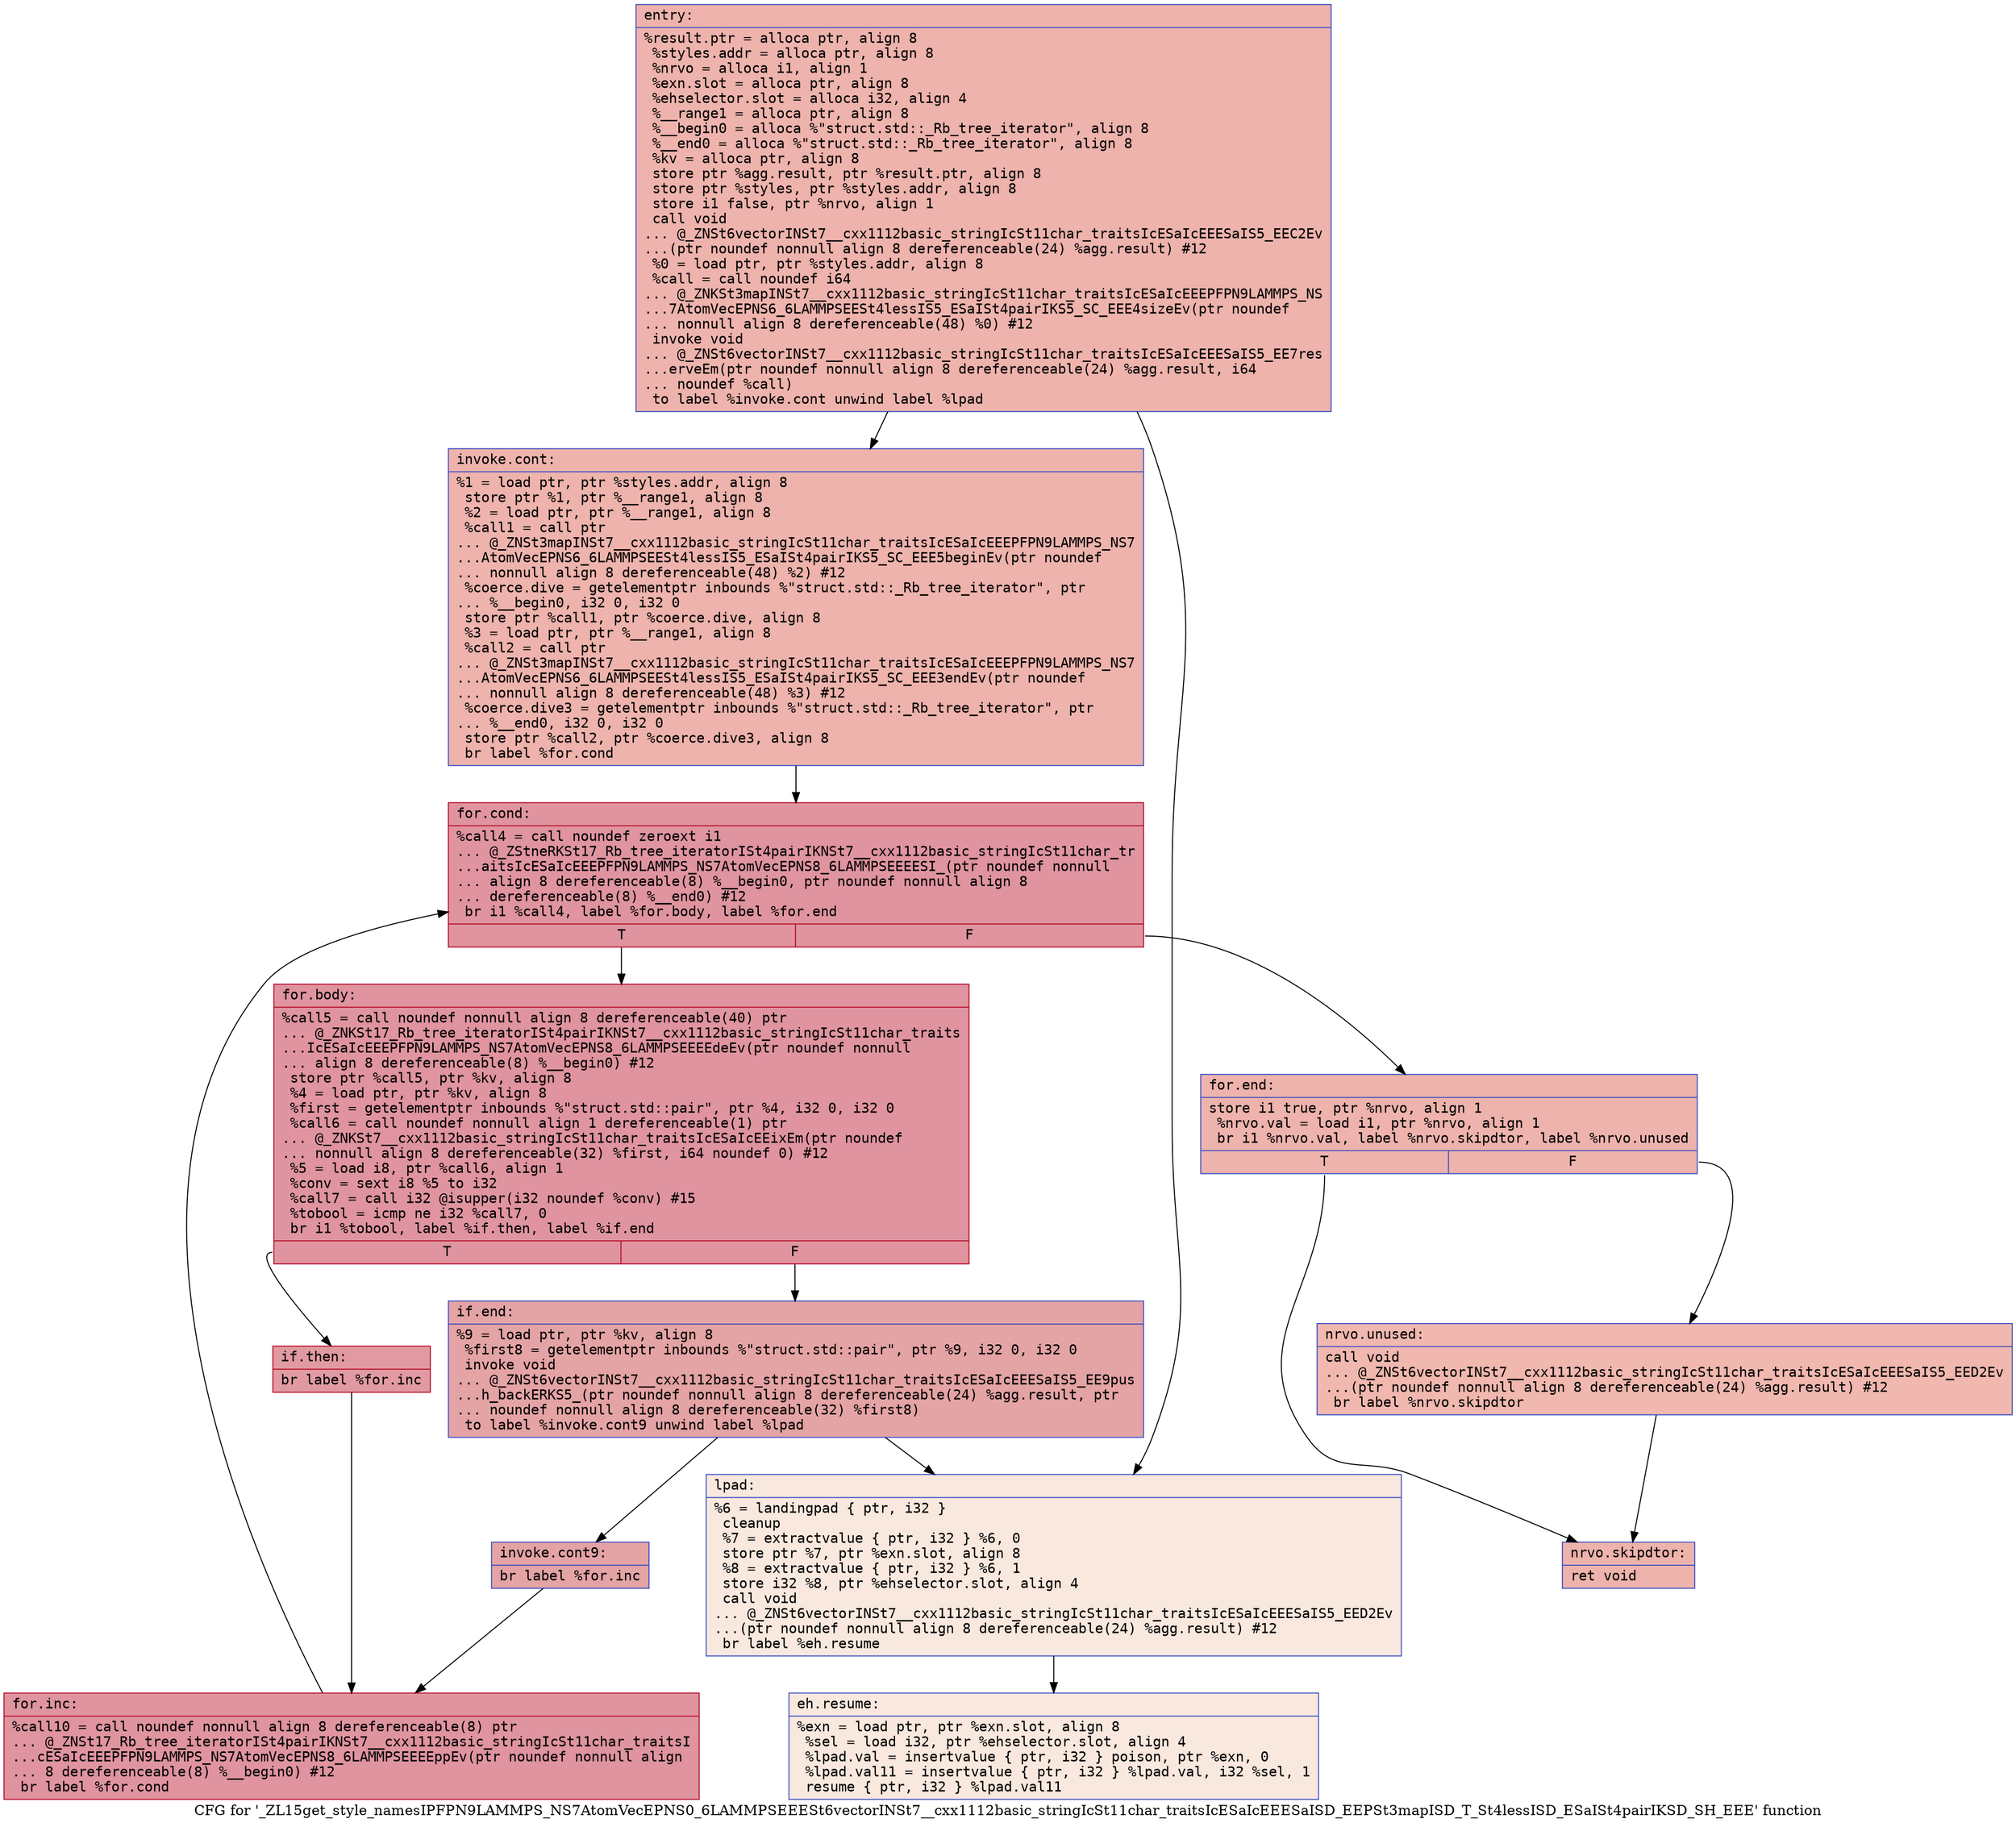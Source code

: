digraph "CFG for '_ZL15get_style_namesIPFPN9LAMMPS_NS7AtomVecEPNS0_6LAMMPSEEESt6vectorINSt7__cxx1112basic_stringIcSt11char_traitsIcESaIcEEESaISD_EEPSt3mapISD_T_St4lessISD_ESaISt4pairIKSD_SH_EEE' function" {
	label="CFG for '_ZL15get_style_namesIPFPN9LAMMPS_NS7AtomVecEPNS0_6LAMMPSEEESt6vectorINSt7__cxx1112basic_stringIcSt11char_traitsIcESaIcEEESaISD_EEPSt3mapISD_T_St4lessISD_ESaISt4pairIKSD_SH_EEE' function";

	Node0x562846817020 [shape=record,color="#3d50c3ff", style=filled, fillcolor="#d6524470" fontname="Courier",label="{entry:\l|  %result.ptr = alloca ptr, align 8\l  %styles.addr = alloca ptr, align 8\l  %nrvo = alloca i1, align 1\l  %exn.slot = alloca ptr, align 8\l  %ehselector.slot = alloca i32, align 4\l  %__range1 = alloca ptr, align 8\l  %__begin0 = alloca %\"struct.std::_Rb_tree_iterator\", align 8\l  %__end0 = alloca %\"struct.std::_Rb_tree_iterator\", align 8\l  %kv = alloca ptr, align 8\l  store ptr %agg.result, ptr %result.ptr, align 8\l  store ptr %styles, ptr %styles.addr, align 8\l  store i1 false, ptr %nrvo, align 1\l  call void\l... @_ZNSt6vectorINSt7__cxx1112basic_stringIcSt11char_traitsIcESaIcEEESaIS5_EEC2Ev\l...(ptr noundef nonnull align 8 dereferenceable(24) %agg.result) #12\l  %0 = load ptr, ptr %styles.addr, align 8\l  %call = call noundef i64\l... @_ZNKSt3mapINSt7__cxx1112basic_stringIcSt11char_traitsIcESaIcEEEPFPN9LAMMPS_NS\l...7AtomVecEPNS6_6LAMMPSEESt4lessIS5_ESaISt4pairIKS5_SC_EEE4sizeEv(ptr noundef\l... nonnull align 8 dereferenceable(48) %0) #12\l  invoke void\l... @_ZNSt6vectorINSt7__cxx1112basic_stringIcSt11char_traitsIcESaIcEEESaIS5_EE7res\l...erveEm(ptr noundef nonnull align 8 dereferenceable(24) %agg.result, i64\l... noundef %call)\l          to label %invoke.cont unwind label %lpad\l}"];
	Node0x562846817020 -> Node0x56284681a750[tooltip="entry -> invoke.cont\nProbability 100.00%" ];
	Node0x562846817020 -> Node0x56284681a830[tooltip="entry -> lpad\nProbability 0.00%" ];
	Node0x56284681a750 [shape=record,color="#3d50c3ff", style=filled, fillcolor="#d6524470" fontname="Courier",label="{invoke.cont:\l|  %1 = load ptr, ptr %styles.addr, align 8\l  store ptr %1, ptr %__range1, align 8\l  %2 = load ptr, ptr %__range1, align 8\l  %call1 = call ptr\l... @_ZNSt3mapINSt7__cxx1112basic_stringIcSt11char_traitsIcESaIcEEEPFPN9LAMMPS_NS7\l...AtomVecEPNS6_6LAMMPSEESt4lessIS5_ESaISt4pairIKS5_SC_EEE5beginEv(ptr noundef\l... nonnull align 8 dereferenceable(48) %2) #12\l  %coerce.dive = getelementptr inbounds %\"struct.std::_Rb_tree_iterator\", ptr\l... %__begin0, i32 0, i32 0\l  store ptr %call1, ptr %coerce.dive, align 8\l  %3 = load ptr, ptr %__range1, align 8\l  %call2 = call ptr\l... @_ZNSt3mapINSt7__cxx1112basic_stringIcSt11char_traitsIcESaIcEEEPFPN9LAMMPS_NS7\l...AtomVecEPNS6_6LAMMPSEESt4lessIS5_ESaISt4pairIKS5_SC_EEE3endEv(ptr noundef\l... nonnull align 8 dereferenceable(48) %3) #12\l  %coerce.dive3 = getelementptr inbounds %\"struct.std::_Rb_tree_iterator\", ptr\l... %__end0, i32 0, i32 0\l  store ptr %call2, ptr %coerce.dive3, align 8\l  br label %for.cond\l}"];
	Node0x56284681a750 -> Node0x56284681b110[tooltip="invoke.cont -> for.cond\nProbability 100.00%" ];
	Node0x56284681b110 [shape=record,color="#b70d28ff", style=filled, fillcolor="#b70d2870" fontname="Courier",label="{for.cond:\l|  %call4 = call noundef zeroext i1\l... @_ZStneRKSt17_Rb_tree_iteratorISt4pairIKNSt7__cxx1112basic_stringIcSt11char_tr\l...aitsIcESaIcEEEPFPN9LAMMPS_NS7AtomVecEPNS8_6LAMMPSEEEESI_(ptr noundef nonnull\l... align 8 dereferenceable(8) %__begin0, ptr noundef nonnull align 8\l... dereferenceable(8) %__end0) #12\l  br i1 %call4, label %for.body, label %for.end\l|{<s0>T|<s1>F}}"];
	Node0x56284681b110:s0 -> Node0x56284681b490[tooltip="for.cond -> for.body\nProbability 96.88%" ];
	Node0x56284681b110:s1 -> Node0x56284681b510[tooltip="for.cond -> for.end\nProbability 3.12%" ];
	Node0x56284681b490 [shape=record,color="#b70d28ff", style=filled, fillcolor="#b70d2870" fontname="Courier",label="{for.body:\l|  %call5 = call noundef nonnull align 8 dereferenceable(40) ptr\l... @_ZNKSt17_Rb_tree_iteratorISt4pairIKNSt7__cxx1112basic_stringIcSt11char_traits\l...IcESaIcEEEPFPN9LAMMPS_NS7AtomVecEPNS8_6LAMMPSEEEEdeEv(ptr noundef nonnull\l... align 8 dereferenceable(8) %__begin0) #12\l  store ptr %call5, ptr %kv, align 8\l  %4 = load ptr, ptr %kv, align 8\l  %first = getelementptr inbounds %\"struct.std::pair\", ptr %4, i32 0, i32 0\l  %call6 = call noundef nonnull align 1 dereferenceable(1) ptr\l... @_ZNKSt7__cxx1112basic_stringIcSt11char_traitsIcESaIcEEixEm(ptr noundef\l... nonnull align 8 dereferenceable(32) %first, i64 noundef 0) #12\l  %5 = load i8, ptr %call6, align 1\l  %conv = sext i8 %5 to i32\l  %call7 = call i32 @isupper(i32 noundef %conv) #15\l  %tobool = icmp ne i32 %call7, 0\l  br i1 %tobool, label %if.then, label %if.end\l|{<s0>T|<s1>F}}"];
	Node0x56284681b490:s0 -> Node0x56284681bf50[tooltip="for.body -> if.then\nProbability 62.50%" ];
	Node0x56284681b490:s1 -> Node0x56284681c020[tooltip="for.body -> if.end\nProbability 37.50%" ];
	Node0x56284681bf50 [shape=record,color="#b70d28ff", style=filled, fillcolor="#bb1b2c70" fontname="Courier",label="{if.then:\l|  br label %for.inc\l}"];
	Node0x56284681bf50 -> Node0x56284681c1a0[tooltip="if.then -> for.inc\nProbability 100.00%" ];
	Node0x56284681a830 [shape=record,color="#3d50c3ff", style=filled, fillcolor="#f2cab570" fontname="Courier",label="{lpad:\l|  %6 = landingpad \{ ptr, i32 \}\l          cleanup\l  %7 = extractvalue \{ ptr, i32 \} %6, 0\l  store ptr %7, ptr %exn.slot, align 8\l  %8 = extractvalue \{ ptr, i32 \} %6, 1\l  store i32 %8, ptr %ehselector.slot, align 4\l  call void\l... @_ZNSt6vectorINSt7__cxx1112basic_stringIcSt11char_traitsIcESaIcEEESaIS5_EED2Ev\l...(ptr noundef nonnull align 8 dereferenceable(24) %agg.result) #12\l  br label %eh.resume\l}"];
	Node0x56284681a830 -> Node0x56284681c800[tooltip="lpad -> eh.resume\nProbability 100.00%" ];
	Node0x56284681c020 [shape=record,color="#3d50c3ff", style=filled, fillcolor="#c32e3170" fontname="Courier",label="{if.end:\l|  %9 = load ptr, ptr %kv, align 8\l  %first8 = getelementptr inbounds %\"struct.std::pair\", ptr %9, i32 0, i32 0\l  invoke void\l... @_ZNSt6vectorINSt7__cxx1112basic_stringIcSt11char_traitsIcESaIcEEESaIS5_EE9pus\l...h_backERKS5_(ptr noundef nonnull align 8 dereferenceable(24) %agg.result, ptr\l... noundef nonnull align 8 dereferenceable(32) %first8)\l          to label %invoke.cont9 unwind label %lpad\l}"];
	Node0x56284681c020 -> Node0x56284681ca70[tooltip="if.end -> invoke.cont9\nProbability 100.00%" ];
	Node0x56284681c020 -> Node0x56284681a830[tooltip="if.end -> lpad\nProbability 0.00%" ];
	Node0x56284681ca70 [shape=record,color="#3d50c3ff", style=filled, fillcolor="#c32e3170" fontname="Courier",label="{invoke.cont9:\l|  br label %for.inc\l}"];
	Node0x56284681ca70 -> Node0x56284681c1a0[tooltip="invoke.cont9 -> for.inc\nProbability 100.00%" ];
	Node0x56284681c1a0 [shape=record,color="#b70d28ff", style=filled, fillcolor="#b70d2870" fontname="Courier",label="{for.inc:\l|  %call10 = call noundef nonnull align 8 dereferenceable(8) ptr\l... @_ZNSt17_Rb_tree_iteratorISt4pairIKNSt7__cxx1112basic_stringIcSt11char_traitsI\l...cESaIcEEEPFPN9LAMMPS_NS7AtomVecEPNS8_6LAMMPSEEEEppEv(ptr noundef nonnull align\l... 8 dereferenceable(8) %__begin0) #12\l  br label %for.cond\l}"];
	Node0x56284681c1a0 -> Node0x56284681b110[tooltip="for.inc -> for.cond\nProbability 100.00%" ];
	Node0x56284681b510 [shape=record,color="#3d50c3ff", style=filled, fillcolor="#d6524470" fontname="Courier",label="{for.end:\l|  store i1 true, ptr %nrvo, align 1\l  %nrvo.val = load i1, ptr %nrvo, align 1\l  br i1 %nrvo.val, label %nrvo.skipdtor, label %nrvo.unused\l|{<s0>T|<s1>F}}"];
	Node0x56284681b510:s0 -> Node0x56284681d1a0[tooltip="for.end -> nrvo.skipdtor\nProbability 50.00%" ];
	Node0x56284681b510:s1 -> Node0x56284681d220[tooltip="for.end -> nrvo.unused\nProbability 50.00%" ];
	Node0x56284681d220 [shape=record,color="#3d50c3ff", style=filled, fillcolor="#dc5d4a70" fontname="Courier",label="{nrvo.unused:\l|  call void\l... @_ZNSt6vectorINSt7__cxx1112basic_stringIcSt11char_traitsIcESaIcEEESaIS5_EED2Ev\l...(ptr noundef nonnull align 8 dereferenceable(24) %agg.result) #12\l  br label %nrvo.skipdtor\l}"];
	Node0x56284681d220 -> Node0x56284681d1a0[tooltip="nrvo.unused -> nrvo.skipdtor\nProbability 100.00%" ];
	Node0x56284681d1a0 [shape=record,color="#3d50c3ff", style=filled, fillcolor="#d6524470" fontname="Courier",label="{nrvo.skipdtor:\l|  ret void\l}"];
	Node0x56284681c800 [shape=record,color="#3d50c3ff", style=filled, fillcolor="#f2cab570" fontname="Courier",label="{eh.resume:\l|  %exn = load ptr, ptr %exn.slot, align 8\l  %sel = load i32, ptr %ehselector.slot, align 4\l  %lpad.val = insertvalue \{ ptr, i32 \} poison, ptr %exn, 0\l  %lpad.val11 = insertvalue \{ ptr, i32 \} %lpad.val, i32 %sel, 1\l  resume \{ ptr, i32 \} %lpad.val11\l}"];
}
